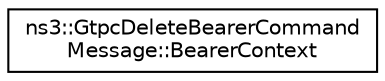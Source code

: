 digraph "Graphical Class Hierarchy"
{
 // LATEX_PDF_SIZE
  edge [fontname="Helvetica",fontsize="10",labelfontname="Helvetica",labelfontsize="10"];
  node [fontname="Helvetica",fontsize="10",shape=record];
  rankdir="LR";
  Node0 [label="ns3::GtpcDeleteBearerCommand\lMessage::BearerContext",height=0.2,width=0.4,color="black", fillcolor="white", style="filled",URL="$structns3_1_1_gtpc_delete_bearer_command_message_1_1_bearer_context.html",tooltip=" "];
}
